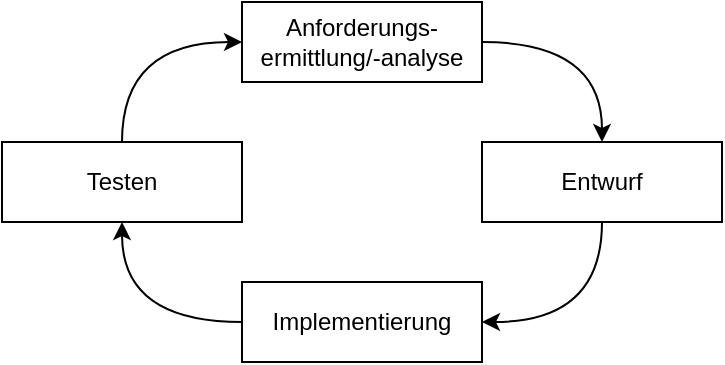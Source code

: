 <mxfile version="21.2.2" type="device">
  <diagram id="VGwhQFfBLTqXxNqVGkz7" name="Seite-1">
    <mxGraphModel dx="1039" dy="561" grid="1" gridSize="10" guides="1" tooltips="1" connect="1" arrows="1" fold="1" page="1" pageScale="1" pageWidth="827" pageHeight="1169" math="0" shadow="0">
      <root>
        <mxCell id="0" />
        <mxCell id="1" parent="0" />
        <mxCell id="sSRy0nNu-_2RtKWJy9L5-1" value="Testen" style="rounded=0;whiteSpace=wrap;html=1;fontSize=12;" parent="1" vertex="1">
          <mxGeometry x="40" y="120" width="120" height="40" as="geometry" />
        </mxCell>
        <mxCell id="sSRy0nNu-_2RtKWJy9L5-2" value="Implementierung" style="rounded=0;whiteSpace=wrap;html=1;fontSize=12;" parent="1" vertex="1">
          <mxGeometry x="160" y="190" width="120" height="40" as="geometry" />
        </mxCell>
        <mxCell id="sSRy0nNu-_2RtKWJy9L5-4" value="Entwurf" style="rounded=0;whiteSpace=wrap;html=1;fontSize=12;" parent="1" vertex="1">
          <mxGeometry x="280" y="120" width="120" height="40" as="geometry" />
        </mxCell>
        <mxCell id="sSRy0nNu-_2RtKWJy9L5-5" value="Anforderungs-&lt;br style=&quot;font-size: 12px;&quot;&gt;ermittlung/-analyse" style="rounded=0;whiteSpace=wrap;html=1;fontSize=12;" parent="1" vertex="1">
          <mxGeometry x="160" y="50" width="120" height="40" as="geometry" />
        </mxCell>
        <mxCell id="vIL647LvEOao7YPcAHCd-1" value="" style="endArrow=classic;html=1;exitX=0.5;exitY=0;exitDx=0;exitDy=0;entryX=0;entryY=0.5;entryDx=0;entryDy=0;edgeStyle=orthogonalEdgeStyle;curved=1;fontSize=12;" parent="1" source="sSRy0nNu-_2RtKWJy9L5-1" target="sSRy0nNu-_2RtKWJy9L5-5" edge="1">
          <mxGeometry width="50" height="50" relative="1" as="geometry">
            <mxPoint x="390" y="360" as="sourcePoint" />
            <mxPoint x="440" y="310" as="targetPoint" />
          </mxGeometry>
        </mxCell>
        <mxCell id="vIL647LvEOao7YPcAHCd-2" value="" style="endArrow=classic;html=1;exitX=1;exitY=0.5;exitDx=0;exitDy=0;entryX=0.5;entryY=0;entryDx=0;entryDy=0;edgeStyle=orthogonalEdgeStyle;curved=1;fontSize=12;" parent="1" source="sSRy0nNu-_2RtKWJy9L5-5" target="sSRy0nNu-_2RtKWJy9L5-4" edge="1">
          <mxGeometry width="50" height="50" relative="1" as="geometry">
            <mxPoint x="390" y="360" as="sourcePoint" />
            <mxPoint x="440" y="310" as="targetPoint" />
          </mxGeometry>
        </mxCell>
        <mxCell id="vIL647LvEOao7YPcAHCd-3" value="" style="endArrow=classic;html=1;entryX=0.5;entryY=1;entryDx=0;entryDy=0;exitX=0;exitY=0.5;exitDx=0;exitDy=0;edgeStyle=orthogonalEdgeStyle;curved=1;fontSize=12;" parent="1" source="sSRy0nNu-_2RtKWJy9L5-2" target="sSRy0nNu-_2RtKWJy9L5-1" edge="1">
          <mxGeometry width="50" height="50" relative="1" as="geometry">
            <mxPoint x="390" y="360" as="sourcePoint" />
            <mxPoint x="440" y="310" as="targetPoint" />
          </mxGeometry>
        </mxCell>
        <mxCell id="vIL647LvEOao7YPcAHCd-4" value="" style="endArrow=classic;html=1;entryX=1;entryY=0.5;entryDx=0;entryDy=0;edgeStyle=orthogonalEdgeStyle;curved=1;exitX=0.5;exitY=1;exitDx=0;exitDy=0;fontSize=12;" parent="1" source="sSRy0nNu-_2RtKWJy9L5-4" target="sSRy0nNu-_2RtKWJy9L5-2" edge="1">
          <mxGeometry width="50" height="50" relative="1" as="geometry">
            <mxPoint x="340" y="180" as="sourcePoint" />
            <mxPoint x="440" y="310" as="targetPoint" />
          </mxGeometry>
        </mxCell>
      </root>
    </mxGraphModel>
  </diagram>
</mxfile>
